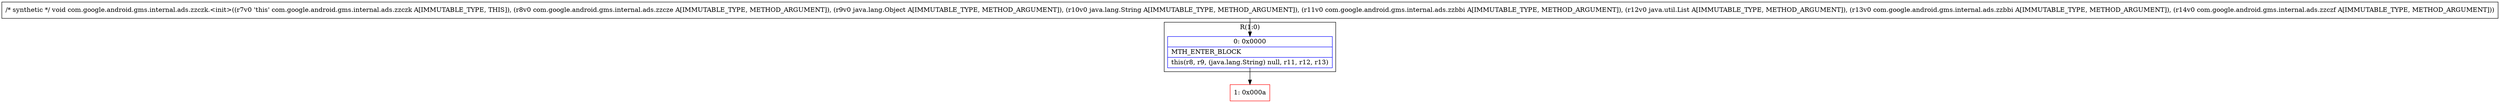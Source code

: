 digraph "CFG forcom.google.android.gms.internal.ads.zzczk.\<init\>(Lcom\/google\/android\/gms\/internal\/ads\/zzcze;Ljava\/lang\/Object;Ljava\/lang\/String;Lcom\/google\/android\/gms\/internal\/ads\/zzbbi;Ljava\/util\/List;Lcom\/google\/android\/gms\/internal\/ads\/zzbbi;Lcom\/google\/android\/gms\/internal\/ads\/zzczf;)V" {
subgraph cluster_Region_1206401581 {
label = "R(1:0)";
node [shape=record,color=blue];
Node_0 [shape=record,label="{0\:\ 0x0000|MTH_ENTER_BLOCK\l|this(r8, r9, (java.lang.String) null, r11, r12, r13)\l}"];
}
Node_1 [shape=record,color=red,label="{1\:\ 0x000a}"];
MethodNode[shape=record,label="{\/* synthetic *\/ void com.google.android.gms.internal.ads.zzczk.\<init\>((r7v0 'this' com.google.android.gms.internal.ads.zzczk A[IMMUTABLE_TYPE, THIS]), (r8v0 com.google.android.gms.internal.ads.zzcze A[IMMUTABLE_TYPE, METHOD_ARGUMENT]), (r9v0 java.lang.Object A[IMMUTABLE_TYPE, METHOD_ARGUMENT]), (r10v0 java.lang.String A[IMMUTABLE_TYPE, METHOD_ARGUMENT]), (r11v0 com.google.android.gms.internal.ads.zzbbi A[IMMUTABLE_TYPE, METHOD_ARGUMENT]), (r12v0 java.util.List A[IMMUTABLE_TYPE, METHOD_ARGUMENT]), (r13v0 com.google.android.gms.internal.ads.zzbbi A[IMMUTABLE_TYPE, METHOD_ARGUMENT]), (r14v0 com.google.android.gms.internal.ads.zzczf A[IMMUTABLE_TYPE, METHOD_ARGUMENT])) }"];
MethodNode -> Node_0;
Node_0 -> Node_1;
}

